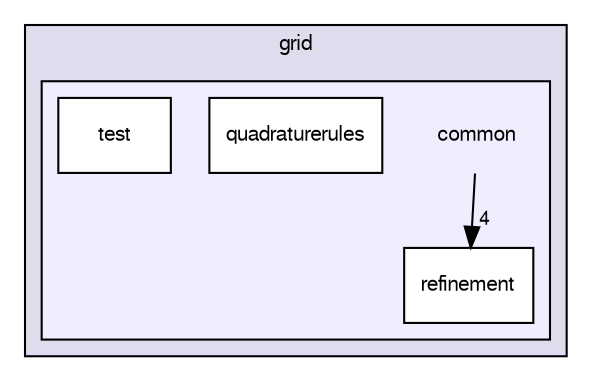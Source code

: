 digraph G {
  compound=true
  node [ fontsize=10, fontname="FreeSans"];
  edge [ labelfontsize=9, labelfontname="FreeSans"];
  subgraph clusterdir_5edca94048dae04696b7e65d07cd8e9c {
    graph [ bgcolor="#ddddee", pencolor="black", label="grid" fontname="FreeSans", fontsize=10, URL="dir_5edca94048dae04696b7e65d07cd8e9c.html"]
  subgraph clusterdir_cbb40b532500855a4d3fb2d96695f9bb {
    graph [ bgcolor="#eeeeff", pencolor="black", label="" URL="dir_cbb40b532500855a4d3fb2d96695f9bb.html"];
    dir_cbb40b532500855a4d3fb2d96695f9bb [shape=plaintext label="common"];
    dir_88496d4c5468ca7767c4698b22c98bcc [shape=box label="quadraturerules" color="black" fillcolor="white" style="filled" URL="dir_88496d4c5468ca7767c4698b22c98bcc.html"];
    dir_41e506704032bf80257ceb44e9083c62 [shape=box label="refinement" color="black" fillcolor="white" style="filled" URL="dir_41e506704032bf80257ceb44e9083c62.html"];
    dir_8d2282ca4c28f6e97775ba4b3006ab7b [shape=box label="test" color="black" fillcolor="white" style="filled" URL="dir_8d2282ca4c28f6e97775ba4b3006ab7b.html"];
  }
  }
  dir_cbb40b532500855a4d3fb2d96695f9bb->dir_41e506704032bf80257ceb44e9083c62 [headlabel="4", labeldistance=1.5 headhref="dir_000008_000009.html"];
}
